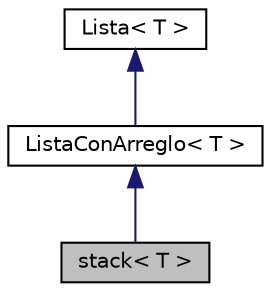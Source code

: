 digraph "stack&lt; T &gt;"
{
  edge [fontname="Helvetica",fontsize="10",labelfontname="Helvetica",labelfontsize="10"];
  node [fontname="Helvetica",fontsize="10",shape=record];
  Node1 [label="stack\< T \>",height=0.2,width=0.4,color="black", fillcolor="grey75", style="filled", fontcolor="black"];
  Node2 -> Node1 [dir="back",color="midnightblue",fontsize="10",style="solid",fontname="Helvetica"];
  Node2 [label="ListaConArreglo\< T \>",height=0.2,width=0.4,color="black", fillcolor="white", style="filled",URL="$class_lista_con_arreglo.html"];
  Node3 -> Node2 [dir="back",color="midnightblue",fontsize="10",style="solid",fontname="Helvetica"];
  Node3 [label="Lista\< T \>",height=0.2,width=0.4,color="black", fillcolor="white", style="filled",URL="$class_lista.html"];
}
